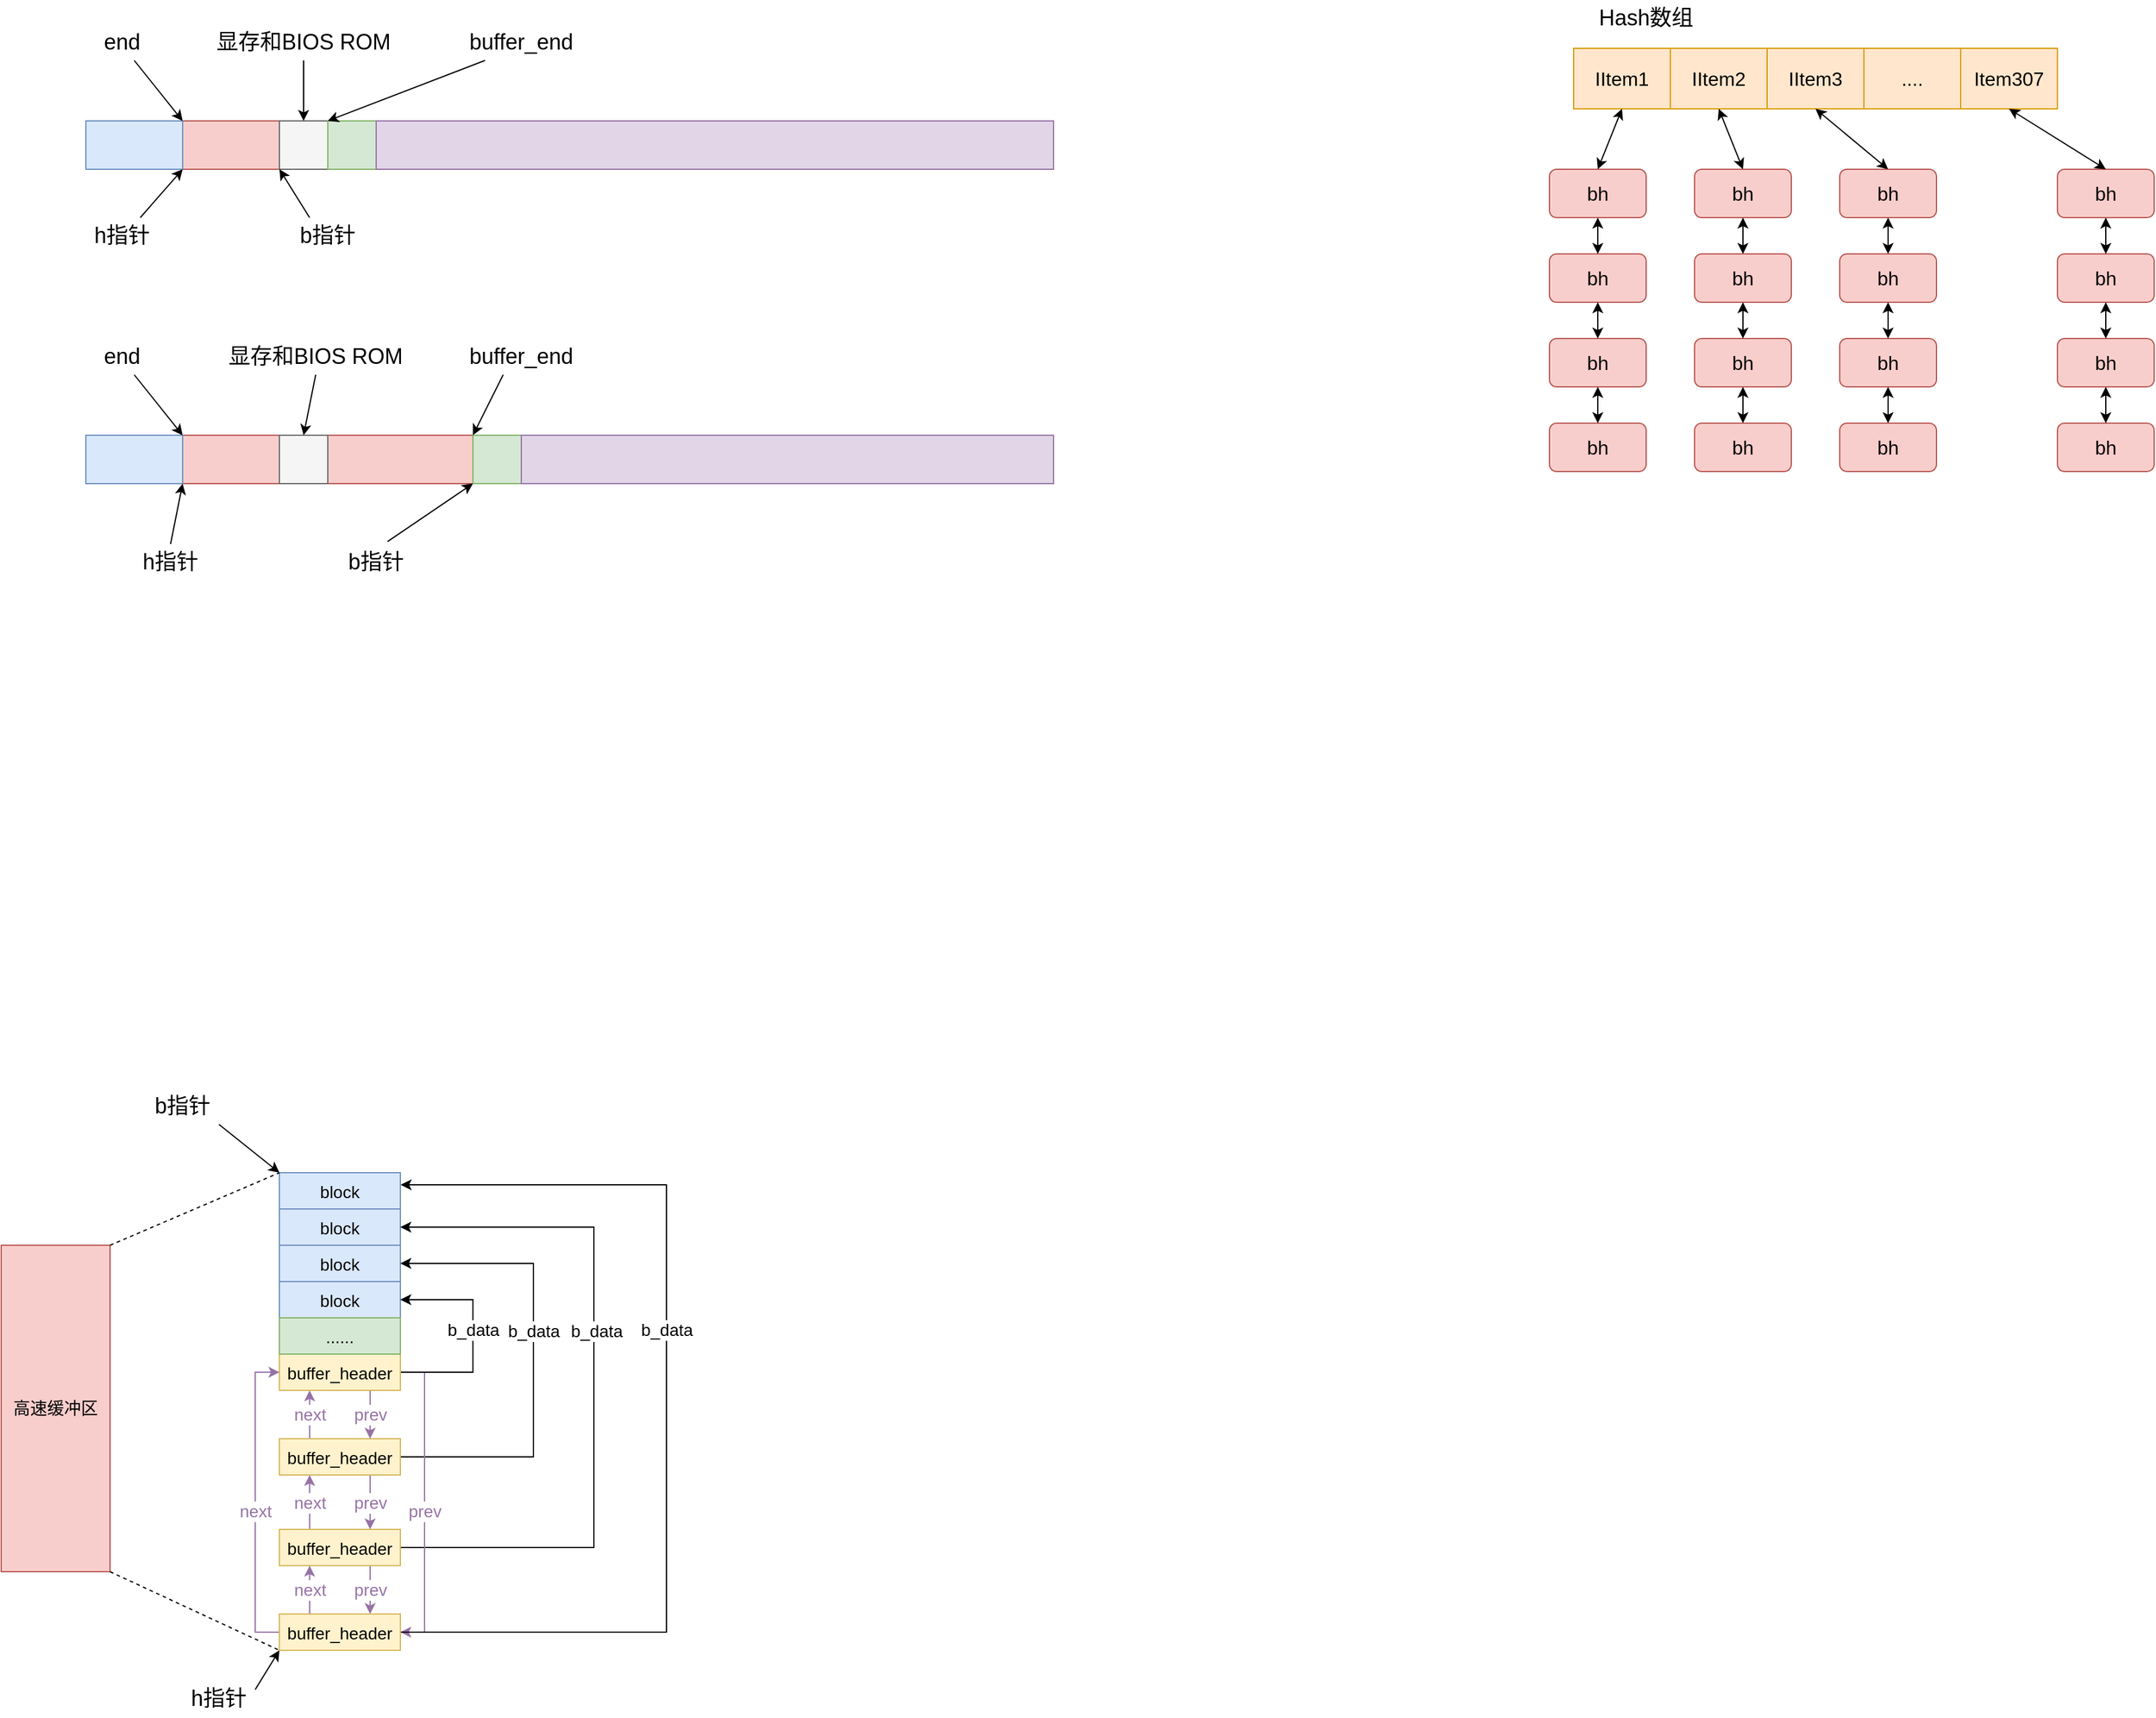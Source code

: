 <mxfile version="20.8.16" type="device"><diagram name="第 1 页" id="4Kwzc91l5Cxuugz1MtCq"><mxGraphModel dx="2016" dy="1695" grid="1" gridSize="10" guides="1" tooltips="1" connect="1" arrows="1" fold="1" page="1" pageScale="1" pageWidth="827" pageHeight="1169" math="0" shadow="0"><root><mxCell id="0"/><mxCell id="1" parent="0"/><mxCell id="2EMnMqYZWuEnPC-pHt0I-1" value="" style="rounded=0;whiteSpace=wrap;html=1;fillColor=#f8cecc;strokeColor=#b85450;" parent="1" vertex="1"><mxGeometry x="-600" y="-60" width="80" height="40" as="geometry"/></mxCell><mxCell id="2EMnMqYZWuEnPC-pHt0I-2" value="" style="rounded=0;whiteSpace=wrap;html=1;fillColor=#dae8fc;strokeColor=#6c8ebf;" parent="1" vertex="1"><mxGeometry x="-680" y="-60" width="80" height="40" as="geometry"/></mxCell><mxCell id="2EMnMqYZWuEnPC-pHt0I-3" value="" style="rounded=0;whiteSpace=wrap;html=1;fillColor=#f8cecc;strokeColor=#b85450;" parent="1" vertex="1"><mxGeometry x="-480" y="-60" width="120" height="40" as="geometry"/></mxCell><mxCell id="2EMnMqYZWuEnPC-pHt0I-4" value="" style="rounded=0;whiteSpace=wrap;html=1;fillColor=#f5f5f5;strokeColor=#666666;fontColor=#333333;" parent="1" vertex="1"><mxGeometry x="-520" y="-60" width="40" height="40" as="geometry"/></mxCell><mxCell id="2EMnMqYZWuEnPC-pHt0I-5" value="" style="rounded=0;whiteSpace=wrap;html=1;fillColor=#d5e8d4;strokeColor=#82b366;" parent="1" vertex="1"><mxGeometry x="-360" y="-60" width="40" height="40" as="geometry"/></mxCell><mxCell id="2EMnMqYZWuEnPC-pHt0I-6" value="" style="rounded=0;whiteSpace=wrap;html=1;fillColor=#e1d5e7;strokeColor=#9673a6;" parent="1" vertex="1"><mxGeometry x="-320" y="-60" width="440" height="40" as="geometry"/></mxCell><mxCell id="2EMnMqYZWuEnPC-pHt0I-7" value="" style="endArrow=classic;html=1;rounded=0;entryX=1;entryY=0;entryDx=0;entryDy=0;" parent="1" target="2EMnMqYZWuEnPC-pHt0I-2" edge="1"><mxGeometry width="50" height="50" relative="1" as="geometry"><mxPoint x="-640" y="-110" as="sourcePoint"/><mxPoint x="-610" y="-70" as="targetPoint"/></mxGeometry></mxCell><mxCell id="2EMnMqYZWuEnPC-pHt0I-8" value="&lt;font style=&quot;font-size: 18px;&quot;&gt;end&lt;/font&gt;" style="text;strokeColor=none;align=center;fillColor=none;html=1;verticalAlign=middle;whiteSpace=wrap;rounded=0;" parent="1" vertex="1"><mxGeometry x="-680" y="-140" width="60" height="30" as="geometry"/></mxCell><mxCell id="2EMnMqYZWuEnPC-pHt0I-9" value="&lt;font style=&quot;font-size: 18px;&quot;&gt;buffer_end&lt;/font&gt;" style="text;strokeColor=none;align=center;fillColor=none;html=1;verticalAlign=middle;whiteSpace=wrap;rounded=0;" parent="1" vertex="1"><mxGeometry x="-350" y="-140" width="60" height="30" as="geometry"/></mxCell><mxCell id="2EMnMqYZWuEnPC-pHt0I-10" value="" style="endArrow=classic;html=1;rounded=0;entryX=1;entryY=0;entryDx=0;entryDy=0;exitX=0.25;exitY=1;exitDx=0;exitDy=0;" parent="1" source="2EMnMqYZWuEnPC-pHt0I-9" edge="1"><mxGeometry width="50" height="50" relative="1" as="geometry"><mxPoint x="-400" y="-110" as="sourcePoint"/><mxPoint x="-360" y="-60" as="targetPoint"/></mxGeometry></mxCell><mxCell id="2EMnMqYZWuEnPC-pHt0I-11" value="" style="rounded=0;whiteSpace=wrap;html=1;fillColor=#f8cecc;strokeColor=#b85450;" parent="1" vertex="1"><mxGeometry x="-600" y="-320" width="80" height="40" as="geometry"/></mxCell><mxCell id="2EMnMqYZWuEnPC-pHt0I-12" value="" style="rounded=0;whiteSpace=wrap;html=1;fillColor=#dae8fc;strokeColor=#6c8ebf;" parent="1" vertex="1"><mxGeometry x="-680" y="-320" width="80" height="40" as="geometry"/></mxCell><mxCell id="2EMnMqYZWuEnPC-pHt0I-14" value="" style="rounded=0;whiteSpace=wrap;html=1;fillColor=#f5f5f5;strokeColor=#666666;fontColor=#333333;" parent="1" vertex="1"><mxGeometry x="-520" y="-320" width="40" height="40" as="geometry"/></mxCell><mxCell id="2EMnMqYZWuEnPC-pHt0I-15" value="" style="rounded=0;whiteSpace=wrap;html=1;fillColor=#d5e8d4;strokeColor=#82b366;" parent="1" vertex="1"><mxGeometry x="-480" y="-320" width="40" height="40" as="geometry"/></mxCell><mxCell id="2EMnMqYZWuEnPC-pHt0I-16" value="" style="rounded=0;whiteSpace=wrap;html=1;fillColor=#e1d5e7;strokeColor=#9673a6;" parent="1" vertex="1"><mxGeometry x="-440" y="-320" width="560" height="40" as="geometry"/></mxCell><mxCell id="2EMnMqYZWuEnPC-pHt0I-17" value="" style="endArrow=classic;html=1;rounded=0;entryX=1;entryY=0;entryDx=0;entryDy=0;" parent="1" target="2EMnMqYZWuEnPC-pHt0I-12" edge="1"><mxGeometry width="50" height="50" relative="1" as="geometry"><mxPoint x="-640" y="-370" as="sourcePoint"/><mxPoint x="-610" y="-330" as="targetPoint"/></mxGeometry></mxCell><mxCell id="2EMnMqYZWuEnPC-pHt0I-18" value="&lt;font style=&quot;font-size: 18px;&quot;&gt;end&lt;/font&gt;" style="text;strokeColor=none;align=center;fillColor=none;html=1;verticalAlign=middle;whiteSpace=wrap;rounded=0;" parent="1" vertex="1"><mxGeometry x="-680" y="-400" width="60" height="30" as="geometry"/></mxCell><mxCell id="2EMnMqYZWuEnPC-pHt0I-19" value="&lt;font style=&quot;font-size: 18px;&quot;&gt;buffer_end&lt;/font&gt;" style="text;strokeColor=none;align=center;fillColor=none;html=1;verticalAlign=middle;whiteSpace=wrap;rounded=0;" parent="1" vertex="1"><mxGeometry x="-350" y="-400" width="60" height="30" as="geometry"/></mxCell><mxCell id="2EMnMqYZWuEnPC-pHt0I-21" value="" style="endArrow=classic;html=1;rounded=0;entryX=1;entryY=0;entryDx=0;entryDy=0;exitX=0;exitY=1;exitDx=0;exitDy=0;" parent="1" source="2EMnMqYZWuEnPC-pHt0I-19" target="2EMnMqYZWuEnPC-pHt0I-14" edge="1"><mxGeometry width="50" height="50" relative="1" as="geometry"><mxPoint x="-604" y="-385.0" as="sourcePoint"/><mxPoint x="-490" y="-320" as="targetPoint"/></mxGeometry></mxCell><mxCell id="2EMnMqYZWuEnPC-pHt0I-23" value="" style="endArrow=classic;html=1;rounded=0;fontSize=18;entryX=0.5;entryY=0;entryDx=0;entryDy=0;exitX=0.5;exitY=1;exitDx=0;exitDy=0;" parent="1" source="2EMnMqYZWuEnPC-pHt0I-24" target="2EMnMqYZWuEnPC-pHt0I-14" edge="1"><mxGeometry width="50" height="50" relative="1" as="geometry"><mxPoint x="-510" y="-380" as="sourcePoint"/><mxPoint x="-470" y="-490" as="targetPoint"/></mxGeometry></mxCell><mxCell id="2EMnMqYZWuEnPC-pHt0I-24" value="显存和BIOS ROM" style="text;strokeColor=none;align=center;fillColor=none;html=1;verticalAlign=middle;whiteSpace=wrap;rounded=0;fontSize=18;" parent="1" vertex="1"><mxGeometry x="-590" y="-400" width="180" height="30" as="geometry"/></mxCell><mxCell id="2EMnMqYZWuEnPC-pHt0I-25" value="显存和BIOS ROM" style="text;strokeColor=none;align=center;fillColor=none;html=1;verticalAlign=middle;whiteSpace=wrap;rounded=0;fontSize=18;" parent="1" vertex="1"><mxGeometry x="-580" y="-140" width="180" height="30" as="geometry"/></mxCell><mxCell id="2EMnMqYZWuEnPC-pHt0I-26" value="" style="endArrow=classic;html=1;rounded=0;fontSize=18;entryX=0.5;entryY=0;entryDx=0;entryDy=0;exitX=0.5;exitY=1;exitDx=0;exitDy=0;" parent="1" source="2EMnMqYZWuEnPC-pHt0I-25" target="2EMnMqYZWuEnPC-pHt0I-4" edge="1"><mxGeometry width="50" height="50" relative="1" as="geometry"><mxPoint x="-490.0" y="-290" as="sourcePoint"/><mxPoint x="-490.0" y="-240" as="targetPoint"/></mxGeometry></mxCell><mxCell id="2EMnMqYZWuEnPC-pHt0I-27" value="" style="endArrow=classic;html=1;rounded=0;entryX=1;entryY=1;entryDx=0;entryDy=0;exitX=0.75;exitY=0;exitDx=0;exitDy=0;" parent="1" source="2EMnMqYZWuEnPC-pHt0I-28" target="2EMnMqYZWuEnPC-pHt0I-12" edge="1"><mxGeometry width="50" height="50" relative="1" as="geometry"><mxPoint x="-650" y="-240" as="sourcePoint"/><mxPoint x="-590.0" y="-310.0" as="targetPoint"/></mxGeometry></mxCell><mxCell id="2EMnMqYZWuEnPC-pHt0I-28" value="&lt;font style=&quot;font-size: 18px;&quot;&gt;h指针&lt;/font&gt;" style="text;strokeColor=none;align=center;fillColor=none;html=1;verticalAlign=middle;whiteSpace=wrap;rounded=0;" parent="1" vertex="1"><mxGeometry x="-680" y="-240" width="60" height="30" as="geometry"/></mxCell><mxCell id="2EMnMqYZWuEnPC-pHt0I-29" value="&lt;font style=&quot;font-size: 18px;&quot;&gt;b指针&lt;/font&gt;" style="text;strokeColor=none;align=center;fillColor=none;html=1;verticalAlign=middle;whiteSpace=wrap;rounded=0;" parent="1" vertex="1"><mxGeometry x="-510" y="-240" width="60" height="30" as="geometry"/></mxCell><mxCell id="2EMnMqYZWuEnPC-pHt0I-30" value="" style="endArrow=classic;html=1;rounded=0;entryX=0;entryY=1;entryDx=0;entryDy=0;exitX=0.25;exitY=0;exitDx=0;exitDy=0;" parent="1" source="2EMnMqYZWuEnPC-pHt0I-29" target="2EMnMqYZWuEnPC-pHt0I-14" edge="1"><mxGeometry width="50" height="50" relative="1" as="geometry"><mxPoint x="-625" y="-230" as="sourcePoint"/><mxPoint x="-590" y="-270" as="targetPoint"/></mxGeometry></mxCell><mxCell id="2EMnMqYZWuEnPC-pHt0I-31" value="&lt;font style=&quot;font-size: 18px;&quot;&gt;h指针&lt;/font&gt;" style="text;strokeColor=none;align=center;fillColor=none;html=1;verticalAlign=middle;whiteSpace=wrap;rounded=0;" parent="1" vertex="1"><mxGeometry x="-640" y="30" width="60" height="30" as="geometry"/></mxCell><mxCell id="2EMnMqYZWuEnPC-pHt0I-32" value="&lt;font style=&quot;font-size: 18px;&quot;&gt;b指针&lt;/font&gt;" style="text;strokeColor=none;align=center;fillColor=none;html=1;verticalAlign=middle;whiteSpace=wrap;rounded=0;" parent="1" vertex="1"><mxGeometry x="-470" y="30" width="60" height="30" as="geometry"/></mxCell><mxCell id="2EMnMqYZWuEnPC-pHt0I-33" value="" style="endArrow=classic;html=1;rounded=0;exitX=0.5;exitY=0;exitDx=0;exitDy=0;" parent="1" source="2EMnMqYZWuEnPC-pHt0I-31" edge="1"><mxGeometry width="50" height="50" relative="1" as="geometry"><mxPoint x="-640" y="20.0" as="sourcePoint"/><mxPoint x="-600" y="-20" as="targetPoint"/></mxGeometry></mxCell><mxCell id="2EMnMqYZWuEnPC-pHt0I-34" value="" style="endArrow=classic;html=1;rounded=0;entryX=1;entryY=1;entryDx=0;entryDy=0;exitX=0.657;exitY=-0.069;exitDx=0;exitDy=0;exitPerimeter=0;" parent="1" source="2EMnMqYZWuEnPC-pHt0I-32" target="2EMnMqYZWuEnPC-pHt0I-3" edge="1"><mxGeometry width="50" height="50" relative="1" as="geometry"><mxPoint x="-485" y="-230" as="sourcePoint"/><mxPoint x="-510" y="-270" as="targetPoint"/></mxGeometry></mxCell><mxCell id="2EMnMqYZWuEnPC-pHt0I-95" value="&lt;font style=&quot;font-size: 14px;&quot;&gt;block&lt;/font&gt;" style="rounded=0;whiteSpace=wrap;html=1;fontSize=18;fillColor=#dae8fc;strokeColor=#6c8ebf;" parent="1" vertex="1"><mxGeometry x="-520" y="640" width="100" height="30" as="geometry"/></mxCell><mxCell id="2EMnMqYZWuEnPC-pHt0I-96" value="&lt;font style=&quot;font-size: 14px;&quot;&gt;block&lt;/font&gt;" style="rounded=0;whiteSpace=wrap;html=1;fontSize=18;fillColor=#dae8fc;strokeColor=#6c8ebf;" parent="1" vertex="1"><mxGeometry x="-520" y="610" width="100" height="30" as="geometry"/></mxCell><mxCell id="2EMnMqYZWuEnPC-pHt0I-97" value="&lt;font style=&quot;font-size: 14px;&quot;&gt;block&lt;/font&gt;" style="rounded=0;whiteSpace=wrap;html=1;fontSize=18;fillColor=#dae8fc;strokeColor=#6c8ebf;" parent="1" vertex="1"><mxGeometry x="-520" y="580" width="100" height="30" as="geometry"/></mxCell><mxCell id="2EMnMqYZWuEnPC-pHt0I-98" value="&lt;span style=&quot;font-size: 14px;&quot;&gt;block&lt;/span&gt;" style="rounded=0;whiteSpace=wrap;html=1;fontSize=18;fillColor=#dae8fc;strokeColor=#6c8ebf;" parent="1" vertex="1"><mxGeometry x="-520" y="550" width="100" height="30" as="geometry"/></mxCell><mxCell id="2EMnMqYZWuEnPC-pHt0I-141" value="prev" style="edgeStyle=orthogonalEdgeStyle;rounded=0;orthogonalLoop=1;jettySize=auto;html=1;exitX=0.75;exitY=1;exitDx=0;exitDy=0;entryX=0.75;entryY=0;entryDx=0;entryDy=0;fontSize=14;fillColor=#e1d5e7;strokeColor=#9673a6;fontColor=#9673a6;" parent="1" source="2EMnMqYZWuEnPC-pHt0I-99" target="2EMnMqYZWuEnPC-pHt0I-104" edge="1"><mxGeometry relative="1" as="geometry"/></mxCell><mxCell id="2EMnMqYZWuEnPC-pHt0I-142" value="next" style="edgeStyle=orthogonalEdgeStyle;rounded=0;orthogonalLoop=1;jettySize=auto;html=1;exitX=0.25;exitY=0;exitDx=0;exitDy=0;entryX=0.25;entryY=1;entryDx=0;entryDy=0;fontSize=14;fillColor=#e1d5e7;strokeColor=#9673a6;fontColor=#9673a6;" parent="1" source="2EMnMqYZWuEnPC-pHt0I-99" target="2EMnMqYZWuEnPC-pHt0I-100" edge="1"><mxGeometry x="-0.003" relative="1" as="geometry"><mxPoint as="offset"/></mxGeometry></mxCell><mxCell id="2EMnMqYZWuEnPC-pHt0I-154" style="edgeStyle=orthogonalEdgeStyle;rounded=0;orthogonalLoop=1;jettySize=auto;html=1;exitX=1;exitY=0.5;exitDx=0;exitDy=0;entryX=1;entryY=0.5;entryDx=0;entryDy=0;fontSize=14;fontColor=#9673a6;" parent="1" source="2EMnMqYZWuEnPC-pHt0I-99" target="2EMnMqYZWuEnPC-pHt0I-97" edge="1"><mxGeometry relative="1" as="geometry"><Array as="points"><mxPoint x="-260" y="860"/><mxPoint x="-260" y="595"/></Array></mxGeometry></mxCell><mxCell id="2EMnMqYZWuEnPC-pHt0I-157" value="b_data" style="edgeLabel;html=1;align=center;verticalAlign=middle;resizable=0;points=[];fontSize=14;fontColor=#000000;" parent="2EMnMqYZWuEnPC-pHt0I-154" vertex="1" connectable="0"><mxGeometry x="0.152" y="-2" relative="1" as="geometry"><mxPoint y="-2" as="offset"/></mxGeometry></mxCell><mxCell id="2EMnMqYZWuEnPC-pHt0I-99" value="&lt;font style=&quot;font-size: 14px;&quot;&gt;buffer_header&lt;/font&gt;" style="rounded=0;whiteSpace=wrap;html=1;fontSize=18;fillColor=#fff2cc;strokeColor=#d6b656;" parent="1" vertex="1"><mxGeometry x="-520" y="845" width="100" height="30" as="geometry"/></mxCell><mxCell id="2EMnMqYZWuEnPC-pHt0I-143" value="prev" style="edgeStyle=orthogonalEdgeStyle;rounded=0;orthogonalLoop=1;jettySize=auto;html=1;exitX=0.75;exitY=1;exitDx=0;exitDy=0;entryX=0.75;entryY=0;entryDx=0;entryDy=0;fontSize=14;fillColor=#e1d5e7;strokeColor=#9673a6;fontColor=#9673a6;" parent="1" source="2EMnMqYZWuEnPC-pHt0I-100" target="2EMnMqYZWuEnPC-pHt0I-99" edge="1"><mxGeometry x="-0.003" relative="1" as="geometry"><mxPoint as="offset"/></mxGeometry></mxCell><mxCell id="2EMnMqYZWuEnPC-pHt0I-144" value="next" style="edgeStyle=orthogonalEdgeStyle;rounded=0;orthogonalLoop=1;jettySize=auto;html=1;exitX=0.25;exitY=0;exitDx=0;exitDy=0;entryX=0.25;entryY=1;entryDx=0;entryDy=0;fontSize=14;fillColor=#e1d5e7;strokeColor=#9673a6;fontColor=#9673a6;" parent="1" source="2EMnMqYZWuEnPC-pHt0I-100" target="2EMnMqYZWuEnPC-pHt0I-101" edge="1"><mxGeometry relative="1" as="geometry"/></mxCell><mxCell id="2EMnMqYZWuEnPC-pHt0I-155" value="b_data" style="edgeStyle=orthogonalEdgeStyle;rounded=0;orthogonalLoop=1;jettySize=auto;html=1;exitX=1;exitY=0.5;exitDx=0;exitDy=0;entryX=1;entryY=0.5;entryDx=0;entryDy=0;fontSize=14;fontColor=#000000;" parent="1" source="2EMnMqYZWuEnPC-pHt0I-100" target="2EMnMqYZWuEnPC-pHt0I-96" edge="1"><mxGeometry x="0.125" relative="1" as="geometry"><Array as="points"><mxPoint x="-310" y="785"/><mxPoint x="-310" y="625"/></Array><mxPoint as="offset"/></mxGeometry></mxCell><mxCell id="2EMnMqYZWuEnPC-pHt0I-100" value="&lt;font style=&quot;font-size: 14px;&quot;&gt;buffer_header&lt;/font&gt;" style="rounded=0;whiteSpace=wrap;html=1;fontSize=18;fillColor=#fff2cc;strokeColor=#d6b656;" parent="1" vertex="1"><mxGeometry x="-520" y="770" width="100" height="30" as="geometry"/></mxCell><mxCell id="2EMnMqYZWuEnPC-pHt0I-145" value="prev" style="edgeStyle=orthogonalEdgeStyle;rounded=0;orthogonalLoop=1;jettySize=auto;html=1;exitX=0.75;exitY=1;exitDx=0;exitDy=0;entryX=0.75;entryY=0;entryDx=0;entryDy=0;fontSize=14;fillColor=#e1d5e7;strokeColor=#9673a6;fontColor=#9673a6;" parent="1" source="2EMnMqYZWuEnPC-pHt0I-101" target="2EMnMqYZWuEnPC-pHt0I-100" edge="1"><mxGeometry relative="1" as="geometry"/></mxCell><mxCell id="2EMnMqYZWuEnPC-pHt0I-149" style="edgeStyle=orthogonalEdgeStyle;rounded=0;orthogonalLoop=1;jettySize=auto;html=1;exitX=1;exitY=0.5;exitDx=0;exitDy=0;entryX=1;entryY=0.5;entryDx=0;entryDy=0;fontSize=14;fillColor=#e1d5e7;strokeColor=#9673a6;" parent="1" source="2EMnMqYZWuEnPC-pHt0I-101" target="2EMnMqYZWuEnPC-pHt0I-104" edge="1"><mxGeometry relative="1" as="geometry"/></mxCell><mxCell id="2EMnMqYZWuEnPC-pHt0I-152" value="prev" style="edgeLabel;html=1;align=center;verticalAlign=middle;resizable=0;points=[];fontSize=14;fontColor=#9673a6;" parent="2EMnMqYZWuEnPC-pHt0I-149" vertex="1" connectable="0"><mxGeometry x="-0.257" y="2" relative="1" as="geometry"><mxPoint x="-2" y="40" as="offset"/></mxGeometry></mxCell><mxCell id="2EMnMqYZWuEnPC-pHt0I-156" value="b_data" style="edgeStyle=orthogonalEdgeStyle;rounded=0;orthogonalLoop=1;jettySize=auto;html=1;exitX=1;exitY=0.5;exitDx=0;exitDy=0;entryX=1;entryY=0.5;entryDx=0;entryDy=0;fontSize=14;fontColor=#000000;" parent="1" source="2EMnMqYZWuEnPC-pHt0I-101" target="2EMnMqYZWuEnPC-pHt0I-95" edge="1"><mxGeometry x="0.056" relative="1" as="geometry"><Array as="points"><mxPoint x="-360" y="715"/><mxPoint x="-360" y="655"/></Array><mxPoint as="offset"/></mxGeometry></mxCell><mxCell id="2EMnMqYZWuEnPC-pHt0I-101" value="&lt;font style=&quot;font-size: 14px;&quot;&gt;buffer_header&lt;/font&gt;" style="rounded=0;whiteSpace=wrap;html=1;fontSize=18;fillColor=#fff2cc;strokeColor=#d6b656;" parent="1" vertex="1"><mxGeometry x="-520" y="700" width="100" height="30" as="geometry"/></mxCell><mxCell id="2EMnMqYZWuEnPC-pHt0I-102" value="&lt;span style=&quot;font-size: 14px;&quot;&gt;......&lt;/span&gt;" style="rounded=0;whiteSpace=wrap;html=1;fontSize=18;fillColor=#d5e8d4;strokeColor=#82b366;" parent="1" vertex="1"><mxGeometry x="-520" y="670" width="100" height="30" as="geometry"/></mxCell><mxCell id="2EMnMqYZWuEnPC-pHt0I-140" value="next" style="edgeStyle=orthogonalEdgeStyle;rounded=0;orthogonalLoop=1;jettySize=auto;html=1;exitX=0.25;exitY=0;exitDx=0;exitDy=0;entryX=0.25;entryY=1;entryDx=0;entryDy=0;fontSize=14;fillColor=#e1d5e7;strokeColor=#9673a6;fontColor=#9673a6;" parent="1" source="2EMnMqYZWuEnPC-pHt0I-104" target="2EMnMqYZWuEnPC-pHt0I-99" edge="1"><mxGeometry relative="1" as="geometry"/></mxCell><mxCell id="2EMnMqYZWuEnPC-pHt0I-146" style="edgeStyle=orthogonalEdgeStyle;rounded=0;orthogonalLoop=1;jettySize=auto;html=1;exitX=0;exitY=0.5;exitDx=0;exitDy=0;entryX=0;entryY=0.5;entryDx=0;entryDy=0;fontSize=14;fillColor=#e1d5e7;strokeColor=#9673a6;" parent="1" source="2EMnMqYZWuEnPC-pHt0I-104" target="2EMnMqYZWuEnPC-pHt0I-101" edge="1"><mxGeometry relative="1" as="geometry"/></mxCell><mxCell id="2EMnMqYZWuEnPC-pHt0I-151" value="next" style="edgeLabel;html=1;align=center;verticalAlign=middle;resizable=0;points=[];fontSize=14;fontColor=#9673a6;" parent="2EMnMqYZWuEnPC-pHt0I-146" vertex="1" connectable="0"><mxGeometry x="0.39" y="-1" relative="1" as="geometry"><mxPoint x="-1" y="57" as="offset"/></mxGeometry></mxCell><mxCell id="2EMnMqYZWuEnPC-pHt0I-153" value="b_data" style="edgeStyle=orthogonalEdgeStyle;rounded=0;orthogonalLoop=1;jettySize=auto;html=1;exitX=1;exitY=0.25;exitDx=0;exitDy=0;fontSize=14;fontColor=#000000;fillColor=#a0522d;strokeColor=#000000;" parent="1" source="2EMnMqYZWuEnPC-pHt0I-104" edge="1"><mxGeometry x="0.169" relative="1" as="geometry"><mxPoint x="-419.739" y="560" as="targetPoint"/><Array as="points"><mxPoint x="-420" y="930"/><mxPoint x="-200" y="930"/><mxPoint x="-200" y="560"/></Array><mxPoint as="offset"/></mxGeometry></mxCell><mxCell id="2EMnMqYZWuEnPC-pHt0I-104" value="&lt;font style=&quot;font-size: 14px;&quot;&gt;buffer_header&lt;/font&gt;" style="rounded=0;whiteSpace=wrap;html=1;fontSize=18;fillColor=#fff2cc;strokeColor=#d6b656;" parent="1" vertex="1"><mxGeometry x="-520" y="915" width="100" height="30" as="geometry"/></mxCell><mxCell id="2EMnMqYZWuEnPC-pHt0I-109" value="&lt;div style=&quot;background-color: rgb(255, 255, 255); font-family: Consolas, &amp;quot;Courier New&amp;quot;, monospace; line-height: 19px;&quot;&gt;&lt;br&gt;&lt;/div&gt;" style="text;strokeColor=none;align=center;fillColor=none;html=1;verticalAlign=middle;whiteSpace=wrap;rounded=0;fontSize=14;" parent="1" vertex="1"><mxGeometry x="-220" y="680" width="60" height="30" as="geometry"/></mxCell><mxCell id="2EMnMqYZWuEnPC-pHt0I-125" value="高速缓冲区" style="rounded=0;whiteSpace=wrap;html=1;fontSize=14;fillColor=#f8cecc;strokeColor=#b85450;" parent="1" vertex="1"><mxGeometry x="-750" y="610" width="90" height="270" as="geometry"/></mxCell><mxCell id="2EMnMqYZWuEnPC-pHt0I-126" value="" style="endArrow=none;dashed=1;html=1;rounded=0;fontSize=14;entryX=0;entryY=0;entryDx=0;entryDy=0;exitX=1;exitY=0;exitDx=0;exitDy=0;" parent="1" source="2EMnMqYZWuEnPC-pHt0I-125" target="2EMnMqYZWuEnPC-pHt0I-98" edge="1"><mxGeometry width="50" height="50" relative="1" as="geometry"><mxPoint x="-760" y="640" as="sourcePoint"/><mxPoint x="-710" y="590" as="targetPoint"/></mxGeometry></mxCell><mxCell id="2EMnMqYZWuEnPC-pHt0I-127" value="" style="endArrow=none;dashed=1;html=1;rounded=0;fontSize=14;entryX=0;entryY=1;entryDx=0;entryDy=0;exitX=1;exitY=1;exitDx=0;exitDy=0;" parent="1" source="2EMnMqYZWuEnPC-pHt0I-125" target="2EMnMqYZWuEnPC-pHt0I-104" edge="1"><mxGeometry width="50" height="50" relative="1" as="geometry"><mxPoint x="-750" y="650" as="sourcePoint"/><mxPoint x="-510" y="560" as="targetPoint"/></mxGeometry></mxCell><mxCell id="2EMnMqYZWuEnPC-pHt0I-129" value="&lt;font style=&quot;font-size: 18px;&quot;&gt;h指针&lt;/font&gt;" style="text;strokeColor=none;align=center;fillColor=none;html=1;verticalAlign=middle;whiteSpace=wrap;rounded=0;" parent="1" vertex="1"><mxGeometry x="-600" y="970" width="60" height="30" as="geometry"/></mxCell><mxCell id="2EMnMqYZWuEnPC-pHt0I-131" value="" style="endArrow=classic;html=1;rounded=0;fontSize=14;entryX=0;entryY=1;entryDx=0;entryDy=0;exitX=1;exitY=0.25;exitDx=0;exitDy=0;" parent="1" source="2EMnMqYZWuEnPC-pHt0I-129" target="2EMnMqYZWuEnPC-pHt0I-104" edge="1"><mxGeometry width="50" height="50" relative="1" as="geometry"><mxPoint x="-530" y="922.5" as="sourcePoint"/><mxPoint x="-490" y="915" as="targetPoint"/></mxGeometry></mxCell><mxCell id="2EMnMqYZWuEnPC-pHt0I-132" value="&lt;font style=&quot;font-size: 18px;&quot;&gt;b指针&lt;/font&gt;" style="text;strokeColor=none;align=center;fillColor=none;html=1;verticalAlign=middle;whiteSpace=wrap;rounded=0;" parent="1" vertex="1"><mxGeometry x="-630" y="480" width="60" height="30" as="geometry"/></mxCell><mxCell id="2EMnMqYZWuEnPC-pHt0I-133" value="" style="endArrow=classic;html=1;rounded=0;fontSize=14;exitX=1;exitY=1;exitDx=0;exitDy=0;entryX=0;entryY=0;entryDx=0;entryDy=0;" parent="1" source="2EMnMqYZWuEnPC-pHt0I-132" target="2EMnMqYZWuEnPC-pHt0I-98" edge="1"><mxGeometry width="50" height="50" relative="1" as="geometry"><mxPoint x="-740" y="560" as="sourcePoint"/><mxPoint x="-690" y="510" as="targetPoint"/></mxGeometry></mxCell><mxCell id="6fWzOjuZzkww_0p0icr--1" value="IItem1" style="rounded=0;whiteSpace=wrap;html=1;fillColor=#ffe6cc;strokeColor=#d79b00;fontSize=16;" vertex="1" parent="1"><mxGeometry x="550" y="-380" width="80" height="50" as="geometry"/></mxCell><mxCell id="6fWzOjuZzkww_0p0icr--2" value="IItem2" style="rounded=0;whiteSpace=wrap;html=1;fillColor=#ffe6cc;strokeColor=#d79b00;fontSize=16;" vertex="1" parent="1"><mxGeometry x="630" y="-380" width="80" height="50" as="geometry"/></mxCell><mxCell id="6fWzOjuZzkww_0p0icr--3" value="&lt;font style=&quot;font-size: 18px;&quot;&gt;Hash数组&lt;/font&gt;" style="text;strokeColor=none;align=center;fillColor=none;html=1;verticalAlign=middle;whiteSpace=wrap;rounded=0;" vertex="1" parent="1"><mxGeometry x="550" y="-420" width="120" height="30" as="geometry"/></mxCell><mxCell id="6fWzOjuZzkww_0p0icr--4" value="IItem3" style="rounded=0;whiteSpace=wrap;html=1;fillColor=#ffe6cc;strokeColor=#d79b00;fontSize=16;" vertex="1" parent="1"><mxGeometry x="710" y="-380" width="80" height="50" as="geometry"/></mxCell><mxCell id="6fWzOjuZzkww_0p0icr--5" value="...." style="rounded=0;whiteSpace=wrap;html=1;fillColor=#ffe6cc;strokeColor=#d79b00;fontSize=16;" vertex="1" parent="1"><mxGeometry x="790" y="-380" width="80" height="50" as="geometry"/></mxCell><mxCell id="6fWzOjuZzkww_0p0icr--6" value="Item307" style="rounded=0;whiteSpace=wrap;html=1;fillColor=#ffe6cc;strokeColor=#d79b00;fontSize=16;" vertex="1" parent="1"><mxGeometry x="870" y="-380" width="80" height="50" as="geometry"/></mxCell><mxCell id="6fWzOjuZzkww_0p0icr--8" value="bh" style="rounded=1;whiteSpace=wrap;html=1;fontSize=16;fillColor=#f8cecc;strokeColor=#b85450;" vertex="1" parent="1"><mxGeometry x="530" y="-280" width="80" height="40" as="geometry"/></mxCell><mxCell id="6fWzOjuZzkww_0p0icr--9" value="bh" style="rounded=1;whiteSpace=wrap;html=1;fontSize=16;fillColor=#f8cecc;strokeColor=#b85450;" vertex="1" parent="1"><mxGeometry x="530" y="-210" width="80" height="40" as="geometry"/></mxCell><mxCell id="6fWzOjuZzkww_0p0icr--10" value="bh" style="rounded=1;whiteSpace=wrap;html=1;fontSize=16;fillColor=#f8cecc;strokeColor=#b85450;" vertex="1" parent="1"><mxGeometry x="530" y="-140" width="80" height="40" as="geometry"/></mxCell><mxCell id="6fWzOjuZzkww_0p0icr--11" value="bh" style="rounded=1;whiteSpace=wrap;html=1;fontSize=16;fillColor=#f8cecc;strokeColor=#b85450;" vertex="1" parent="1"><mxGeometry x="530" y="-70" width="80" height="40" as="geometry"/></mxCell><mxCell id="6fWzOjuZzkww_0p0icr--12" value="bh" style="rounded=1;whiteSpace=wrap;html=1;fontSize=16;fillColor=#f8cecc;strokeColor=#b85450;" vertex="1" parent="1"><mxGeometry x="650" y="-280" width="80" height="40" as="geometry"/></mxCell><mxCell id="6fWzOjuZzkww_0p0icr--13" value="bh" style="rounded=1;whiteSpace=wrap;html=1;fontSize=16;fillColor=#f8cecc;strokeColor=#b85450;" vertex="1" parent="1"><mxGeometry x="650" y="-210" width="80" height="40" as="geometry"/></mxCell><mxCell id="6fWzOjuZzkww_0p0icr--14" value="bh" style="rounded=1;whiteSpace=wrap;html=1;fontSize=16;fillColor=#f8cecc;strokeColor=#b85450;" vertex="1" parent="1"><mxGeometry x="650" y="-140" width="80" height="40" as="geometry"/></mxCell><mxCell id="6fWzOjuZzkww_0p0icr--15" value="bh" style="rounded=1;whiteSpace=wrap;html=1;fontSize=16;fillColor=#f8cecc;strokeColor=#b85450;" vertex="1" parent="1"><mxGeometry x="650" y="-70" width="80" height="40" as="geometry"/></mxCell><mxCell id="6fWzOjuZzkww_0p0icr--16" value="bh" style="rounded=1;whiteSpace=wrap;html=1;fontSize=16;fillColor=#f8cecc;strokeColor=#b85450;" vertex="1" parent="1"><mxGeometry x="770" y="-280" width="80" height="40" as="geometry"/></mxCell><mxCell id="6fWzOjuZzkww_0p0icr--17" value="bh" style="rounded=1;whiteSpace=wrap;html=1;fontSize=16;fillColor=#f8cecc;strokeColor=#b85450;" vertex="1" parent="1"><mxGeometry x="770" y="-210" width="80" height="40" as="geometry"/></mxCell><mxCell id="6fWzOjuZzkww_0p0icr--18" value="bh" style="rounded=1;whiteSpace=wrap;html=1;fontSize=16;fillColor=#f8cecc;strokeColor=#b85450;" vertex="1" parent="1"><mxGeometry x="770" y="-140" width="80" height="40" as="geometry"/></mxCell><mxCell id="6fWzOjuZzkww_0p0icr--19" value="bh" style="rounded=1;whiteSpace=wrap;html=1;fontSize=16;fillColor=#f8cecc;strokeColor=#b85450;" vertex="1" parent="1"><mxGeometry x="770" y="-70" width="80" height="40" as="geometry"/></mxCell><mxCell id="6fWzOjuZzkww_0p0icr--20" value="bh" style="rounded=1;whiteSpace=wrap;html=1;fontSize=16;fillColor=#f8cecc;strokeColor=#b85450;" vertex="1" parent="1"><mxGeometry x="950" y="-280" width="80" height="40" as="geometry"/></mxCell><mxCell id="6fWzOjuZzkww_0p0icr--21" value="bh" style="rounded=1;whiteSpace=wrap;html=1;fontSize=16;fillColor=#f8cecc;strokeColor=#b85450;" vertex="1" parent="1"><mxGeometry x="950" y="-210" width="80" height="40" as="geometry"/></mxCell><mxCell id="6fWzOjuZzkww_0p0icr--22" value="bh" style="rounded=1;whiteSpace=wrap;html=1;fontSize=16;fillColor=#f8cecc;strokeColor=#b85450;" vertex="1" parent="1"><mxGeometry x="950" y="-140" width="80" height="40" as="geometry"/></mxCell><mxCell id="6fWzOjuZzkww_0p0icr--23" value="bh" style="rounded=1;whiteSpace=wrap;html=1;fontSize=16;fillColor=#f8cecc;strokeColor=#b85450;" vertex="1" parent="1"><mxGeometry x="950" y="-70" width="80" height="40" as="geometry"/></mxCell><mxCell id="6fWzOjuZzkww_0p0icr--28" value="" style="endArrow=classic;startArrow=classic;html=1;rounded=0;fontSize=16;entryX=0.5;entryY=1;entryDx=0;entryDy=0;exitX=0.5;exitY=0;exitDx=0;exitDy=0;" edge="1" parent="1" source="6fWzOjuZzkww_0p0icr--8" target="6fWzOjuZzkww_0p0icr--1"><mxGeometry width="50" height="50" relative="1" as="geometry"><mxPoint x="460" y="-260" as="sourcePoint"/><mxPoint x="510" y="-310" as="targetPoint"/></mxGeometry></mxCell><mxCell id="6fWzOjuZzkww_0p0icr--33" value="" style="endArrow=classic;startArrow=classic;html=1;rounded=0;fontSize=16;entryX=0.5;entryY=1;entryDx=0;entryDy=0;" edge="1" parent="1" source="6fWzOjuZzkww_0p0icr--9" target="6fWzOjuZzkww_0p0icr--8"><mxGeometry width="50" height="50" relative="1" as="geometry"><mxPoint x="440" y="-190" as="sourcePoint"/><mxPoint x="460" y="-240" as="targetPoint"/></mxGeometry></mxCell><mxCell id="6fWzOjuZzkww_0p0icr--34" value="" style="endArrow=classic;startArrow=classic;html=1;rounded=0;fontSize=16;entryX=0.5;entryY=1;entryDx=0;entryDy=0;exitX=0.5;exitY=0;exitDx=0;exitDy=0;" edge="1" parent="1" source="6fWzOjuZzkww_0p0icr--10" target="6fWzOjuZzkww_0p0icr--9"><mxGeometry width="50" height="50" relative="1" as="geometry"><mxPoint x="590" y="-260" as="sourcePoint"/><mxPoint x="610" y="-310" as="targetPoint"/></mxGeometry></mxCell><mxCell id="6fWzOjuZzkww_0p0icr--35" value="" style="endArrow=classic;startArrow=classic;html=1;rounded=0;fontSize=16;entryX=0.5;entryY=1;entryDx=0;entryDy=0;exitX=0.5;exitY=0;exitDx=0;exitDy=0;" edge="1" parent="1" source="6fWzOjuZzkww_0p0icr--11" target="6fWzOjuZzkww_0p0icr--10"><mxGeometry width="50" height="50" relative="1" as="geometry"><mxPoint x="600" y="-250" as="sourcePoint"/><mxPoint x="620" y="-300" as="targetPoint"/></mxGeometry></mxCell><mxCell id="6fWzOjuZzkww_0p0icr--36" value="" style="endArrow=classic;startArrow=classic;html=1;rounded=0;fontSize=16;entryX=0.5;entryY=1;entryDx=0;entryDy=0;exitX=0.5;exitY=0;exitDx=0;exitDy=0;" edge="1" parent="1" source="6fWzOjuZzkww_0p0icr--12" target="6fWzOjuZzkww_0p0icr--2"><mxGeometry width="50" height="50" relative="1" as="geometry"><mxPoint x="610" y="-240" as="sourcePoint"/><mxPoint x="630" y="-290" as="targetPoint"/></mxGeometry></mxCell><mxCell id="6fWzOjuZzkww_0p0icr--37" value="" style="endArrow=classic;startArrow=classic;html=1;rounded=0;fontSize=16;entryX=0.5;entryY=1;entryDx=0;entryDy=0;exitX=0.5;exitY=0;exitDx=0;exitDy=0;" edge="1" parent="1" source="6fWzOjuZzkww_0p0icr--16" target="6fWzOjuZzkww_0p0icr--4"><mxGeometry width="50" height="50" relative="1" as="geometry"><mxPoint x="620" y="-230" as="sourcePoint"/><mxPoint x="640" y="-280" as="targetPoint"/></mxGeometry></mxCell><mxCell id="6fWzOjuZzkww_0p0icr--38" value="" style="endArrow=classic;startArrow=classic;html=1;rounded=0;fontSize=16;entryX=0.5;entryY=1;entryDx=0;entryDy=0;exitX=0.5;exitY=0;exitDx=0;exitDy=0;" edge="1" parent="1" source="6fWzOjuZzkww_0p0icr--13" target="6fWzOjuZzkww_0p0icr--12"><mxGeometry width="50" height="50" relative="1" as="geometry"><mxPoint x="630" y="-220" as="sourcePoint"/><mxPoint x="650" y="-270" as="targetPoint"/></mxGeometry></mxCell><mxCell id="6fWzOjuZzkww_0p0icr--39" value="" style="endArrow=classic;startArrow=classic;html=1;rounded=0;fontSize=16;entryX=0.5;entryY=1;entryDx=0;entryDy=0;exitX=0.5;exitY=0;exitDx=0;exitDy=0;" edge="1" parent="1" source="6fWzOjuZzkww_0p0icr--14" target="6fWzOjuZzkww_0p0icr--13"><mxGeometry width="50" height="50" relative="1" as="geometry"><mxPoint x="640" y="-210" as="sourcePoint"/><mxPoint x="660" y="-260" as="targetPoint"/></mxGeometry></mxCell><mxCell id="6fWzOjuZzkww_0p0icr--40" value="" style="endArrow=classic;startArrow=classic;html=1;rounded=0;fontSize=16;entryX=0.5;entryY=1;entryDx=0;entryDy=0;exitX=0.5;exitY=0;exitDx=0;exitDy=0;" edge="1" parent="1" source="6fWzOjuZzkww_0p0icr--15" target="6fWzOjuZzkww_0p0icr--14"><mxGeometry width="50" height="50" relative="1" as="geometry"><mxPoint x="650" y="-200" as="sourcePoint"/><mxPoint x="670" y="-250" as="targetPoint"/></mxGeometry></mxCell><mxCell id="6fWzOjuZzkww_0p0icr--41" value="" style="endArrow=classic;startArrow=classic;html=1;rounded=0;fontSize=16;entryX=0.5;entryY=1;entryDx=0;entryDy=0;" edge="1" parent="1" source="6fWzOjuZzkww_0p0icr--17" target="6fWzOjuZzkww_0p0icr--16"><mxGeometry width="50" height="50" relative="1" as="geometry"><mxPoint x="660" y="-190" as="sourcePoint"/><mxPoint x="680" y="-240" as="targetPoint"/></mxGeometry></mxCell><mxCell id="6fWzOjuZzkww_0p0icr--42" value="" style="endArrow=classic;startArrow=classic;html=1;rounded=0;fontSize=16;entryX=0.5;entryY=1;entryDx=0;entryDy=0;exitX=0.5;exitY=0;exitDx=0;exitDy=0;" edge="1" parent="1" source="6fWzOjuZzkww_0p0icr--18" target="6fWzOjuZzkww_0p0icr--17"><mxGeometry width="50" height="50" relative="1" as="geometry"><mxPoint x="670" y="-180" as="sourcePoint"/><mxPoint x="690" y="-230" as="targetPoint"/></mxGeometry></mxCell><mxCell id="6fWzOjuZzkww_0p0icr--45" value="" style="endArrow=classic;startArrow=classic;html=1;rounded=0;fontSize=16;entryX=0.5;entryY=0;entryDx=0;entryDy=0;exitX=0.5;exitY=1;exitDx=0;exitDy=0;" edge="1" parent="1" source="6fWzOjuZzkww_0p0icr--18" target="6fWzOjuZzkww_0p0icr--19"><mxGeometry width="50" height="50" relative="1" as="geometry"><mxPoint x="820" y="-130" as="sourcePoint"/><mxPoint x="820" y="-160" as="targetPoint"/></mxGeometry></mxCell><mxCell id="6fWzOjuZzkww_0p0icr--46" value="" style="endArrow=classic;startArrow=classic;html=1;rounded=0;fontSize=16;entryX=0.5;entryY=1;entryDx=0;entryDy=0;" edge="1" parent="1" source="6fWzOjuZzkww_0p0icr--21" target="6fWzOjuZzkww_0p0icr--20"><mxGeometry width="50" height="50" relative="1" as="geometry"><mxPoint x="830" y="-120" as="sourcePoint"/><mxPoint x="830" y="-150" as="targetPoint"/></mxGeometry></mxCell><mxCell id="6fWzOjuZzkww_0p0icr--47" value="" style="endArrow=classic;startArrow=classic;html=1;rounded=0;fontSize=16;entryX=0.5;entryY=1;entryDx=0;entryDy=0;" edge="1" parent="1" source="6fWzOjuZzkww_0p0icr--22" target="6fWzOjuZzkww_0p0icr--21"><mxGeometry width="50" height="50" relative="1" as="geometry"><mxPoint x="840" y="-110" as="sourcePoint"/><mxPoint x="840" y="-140" as="targetPoint"/></mxGeometry></mxCell><mxCell id="6fWzOjuZzkww_0p0icr--48" value="" style="endArrow=classic;startArrow=classic;html=1;rounded=0;fontSize=16;entryX=0.5;entryY=1;entryDx=0;entryDy=0;" edge="1" parent="1" source="6fWzOjuZzkww_0p0icr--23" target="6fWzOjuZzkww_0p0icr--22"><mxGeometry width="50" height="50" relative="1" as="geometry"><mxPoint x="850" y="-100" as="sourcePoint"/><mxPoint x="850" y="-130" as="targetPoint"/></mxGeometry></mxCell><mxCell id="6fWzOjuZzkww_0p0icr--49" value="" style="endArrow=classic;startArrow=classic;html=1;rounded=0;fontSize=16;entryX=0.5;entryY=1;entryDx=0;entryDy=0;exitX=0.5;exitY=0;exitDx=0;exitDy=0;" edge="1" parent="1" source="6fWzOjuZzkww_0p0icr--20" target="6fWzOjuZzkww_0p0icr--6"><mxGeometry width="50" height="50" relative="1" as="geometry"><mxPoint x="860" y="-90" as="sourcePoint"/><mxPoint x="860" y="-120" as="targetPoint"/></mxGeometry></mxCell></root></mxGraphModel></diagram></mxfile>